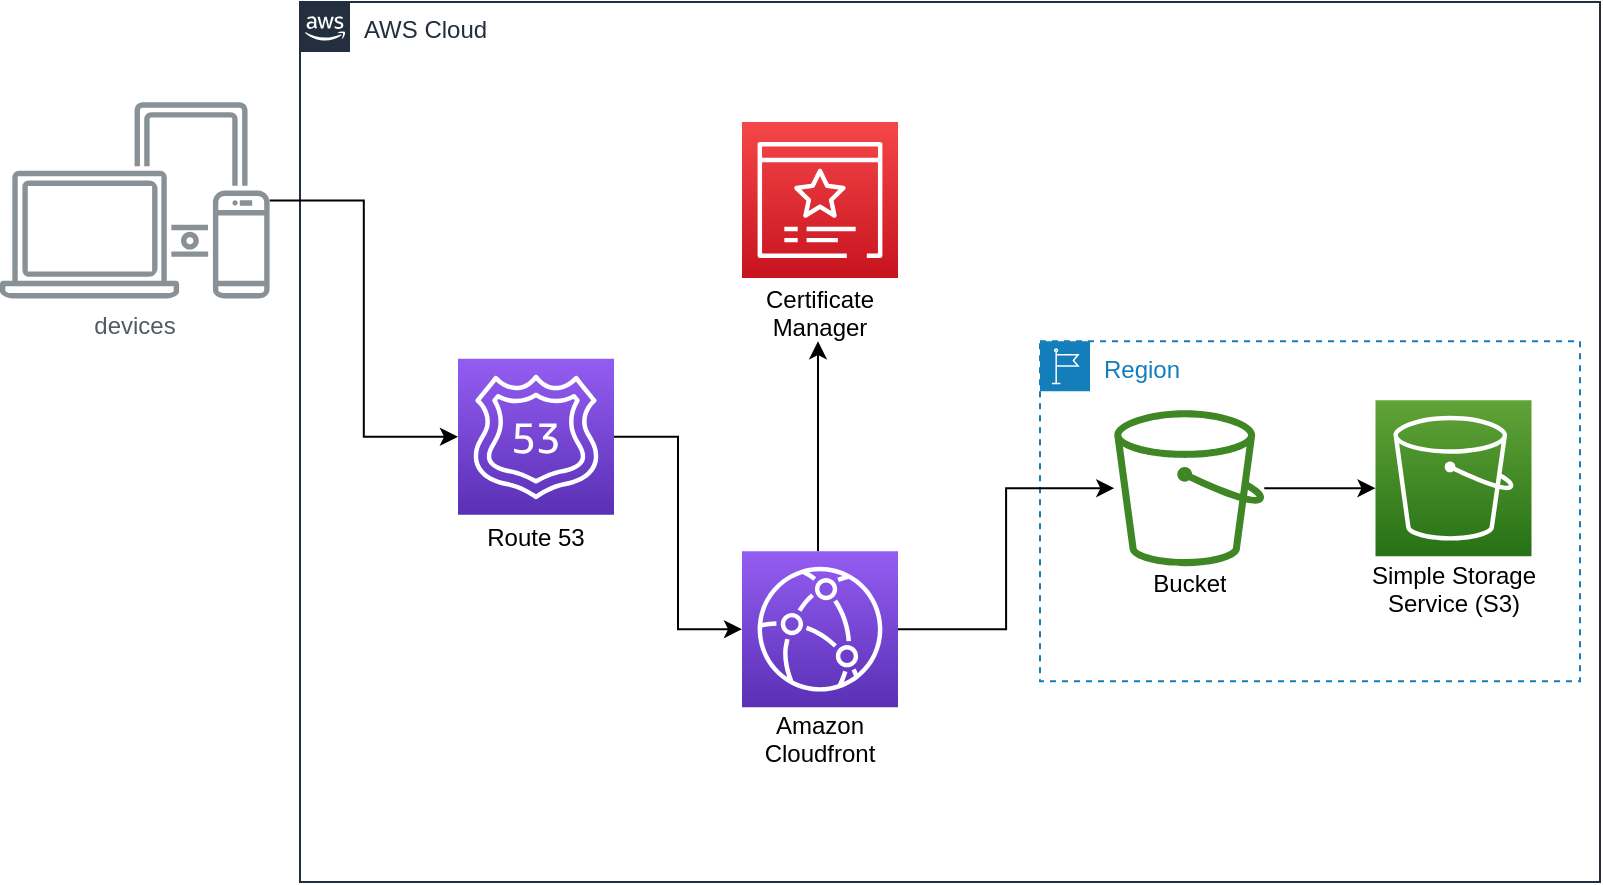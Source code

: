 <mxfile version="21.3.6" type="github">
  <diagram name="Página-1" id="F__T1KYYX4P7ADmhiMOF">
    <mxGraphModel dx="1046" dy="495" grid="1" gridSize="10" guides="1" tooltips="1" connect="1" arrows="1" fold="1" page="1" pageScale="1" pageWidth="827" pageHeight="1169" math="0" shadow="0">
      <root>
        <mxCell id="0" />
        <mxCell id="1" parent="0" />
        <mxCell id="25SvDvUmrNRj7gzEyqba-1" value="AWS Cloud" style="points=[[0,0],[0.25,0],[0.5,0],[0.75,0],[1,0],[1,0.25],[1,0.5],[1,0.75],[1,1],[0.75,1],[0.5,1],[0.25,1],[0,1],[0,0.75],[0,0.5],[0,0.25]];outlineConnect=0;gradientColor=none;html=1;whiteSpace=wrap;fontSize=12;fontStyle=0;container=1;pointerEvents=0;collapsible=0;recursiveResize=0;shape=mxgraph.aws4.group;grIcon=mxgraph.aws4.group_aws_cloud_alt;strokeColor=#232F3E;fillColor=none;verticalAlign=top;align=left;spacingLeft=30;fontColor=#232F3E;dashed=0;" parent="1" vertex="1">
          <mxGeometry x="170" y="80" width="650" height="440" as="geometry" />
        </mxCell>
        <mxCell id="25SvDvUmrNRj7gzEyqba-9" value="Region" style="points=[[0,0],[0.25,0],[0.5,0],[0.75,0],[1,0],[1,0.25],[1,0.5],[1,0.75],[1,1],[0.75,1],[0.5,1],[0.25,1],[0,1],[0,0.75],[0,0.5],[0,0.25]];outlineConnect=0;gradientColor=none;html=1;whiteSpace=wrap;fontSize=12;fontStyle=0;container=1;pointerEvents=0;collapsible=0;recursiveResize=0;shape=mxgraph.aws4.group;grIcon=mxgraph.aws4.group_region;strokeColor=#147EBA;fillColor=none;verticalAlign=top;align=left;spacingLeft=30;fontColor=#147EBA;dashed=1;" parent="25SvDvUmrNRj7gzEyqba-1" vertex="1">
          <mxGeometry x="370" y="169.6" width="270" height="170" as="geometry" />
        </mxCell>
        <mxCell id="OENqF1b2ZxtWXLR4_BLt-1" value="" style="sketch=0;points=[[0,0,0],[0.25,0,0],[0.5,0,0],[0.75,0,0],[1,0,0],[0,1,0],[0.25,1,0],[0.5,1,0],[0.75,1,0],[1,1,0],[0,0.25,0],[0,0.5,0],[0,0.75,0],[1,0.25,0],[1,0.5,0],[1,0.75,0]];outlineConnect=0;fontColor=#232F3E;gradientColor=#60A337;gradientDirection=north;fillColor=#277116;strokeColor=#ffffff;dashed=0;verticalLabelPosition=bottom;verticalAlign=top;align=center;html=1;fontSize=12;fontStyle=0;aspect=fixed;shape=mxgraph.aws4.resourceIcon;resIcon=mxgraph.aws4.s3;" vertex="1" parent="25SvDvUmrNRj7gzEyqba-9">
          <mxGeometry x="167.75" y="29.5" width="78" height="78" as="geometry" />
        </mxCell>
        <mxCell id="OENqF1b2ZxtWXLR4_BLt-2" value="Simple Storage Service (&lt;span style=&quot;background-color: initial;&quot;&gt;S3)&lt;/span&gt;" style="text;strokeColor=none;fillColor=none;align=center;verticalAlign=top;spacingLeft=4;spacingRight=4;overflow=hidden;rotatable=0;points=[[0,0.5],[1,0.5]];portConstraint=eastwest;whiteSpace=wrap;html=1;" vertex="1" parent="25SvDvUmrNRj7gzEyqba-9">
          <mxGeometry x="160" y="103.5" width="93.5" height="33" as="geometry" />
        </mxCell>
        <mxCell id="OENqF1b2ZxtWXLR4_BLt-33" style="edgeStyle=orthogonalEdgeStyle;rounded=0;orthogonalLoop=1;jettySize=auto;html=1;" edge="1" parent="25SvDvUmrNRj7gzEyqba-9" source="OENqF1b2ZxtWXLR4_BLt-25" target="OENqF1b2ZxtWXLR4_BLt-1">
          <mxGeometry relative="1" as="geometry">
            <Array as="points">
              <mxPoint x="160" y="74" />
              <mxPoint x="160" y="74" />
            </Array>
          </mxGeometry>
        </mxCell>
        <mxCell id="OENqF1b2ZxtWXLR4_BLt-25" value="" style="sketch=0;outlineConnect=0;fontColor=#232F3E;gradientColor=none;fillColor=#3F8624;strokeColor=none;dashed=0;verticalLabelPosition=bottom;verticalAlign=top;align=center;html=1;fontSize=12;fontStyle=0;aspect=fixed;pointerEvents=1;shape=mxgraph.aws4.bucket;" vertex="1" parent="25SvDvUmrNRj7gzEyqba-9">
          <mxGeometry x="37.13" y="34.5" width="75" height="78" as="geometry" />
        </mxCell>
        <mxCell id="OENqF1b2ZxtWXLR4_BLt-27" value="Bucket" style="text;strokeColor=none;fillColor=none;align=center;verticalAlign=top;spacingLeft=4;spacingRight=4;overflow=hidden;rotatable=0;points=[[0,0.5],[1,0.5]];portConstraint=eastwest;whiteSpace=wrap;html=1;" vertex="1" parent="25SvDvUmrNRj7gzEyqba-9">
          <mxGeometry x="50.88" y="107.5" width="47.5" height="29" as="geometry" />
        </mxCell>
        <mxCell id="OENqF1b2ZxtWXLR4_BLt-3" value="Certificate&lt;br&gt;Manager" style="text;strokeColor=none;fillColor=none;align=center;verticalAlign=top;spacingLeft=4;spacingRight=4;overflow=hidden;rotatable=0;points=[[0,0.5],[1,0.5]];portConstraint=eastwest;whiteSpace=wrap;html=1;" vertex="1" parent="25SvDvUmrNRj7gzEyqba-1">
          <mxGeometry x="210" y="134.6" width="100" height="35" as="geometry" />
        </mxCell>
        <mxCell id="OENqF1b2ZxtWXLR4_BLt-5" value="Amazon&lt;br&gt;&lt;div style=&quot;&quot;&gt;&lt;span style=&quot;background-color: initial;&quot;&gt;Cloudfront&lt;/span&gt;&lt;/div&gt;" style="text;strokeColor=none;fillColor=none;align=center;verticalAlign=top;spacingLeft=4;spacingRight=4;overflow=hidden;rotatable=0;points=[[0,0.5],[1,0.5]];portConstraint=eastwest;whiteSpace=wrap;html=1;" vertex="1" parent="25SvDvUmrNRj7gzEyqba-1">
          <mxGeometry x="210" y="348" width="100" height="40" as="geometry" />
        </mxCell>
        <mxCell id="OENqF1b2ZxtWXLR4_BLt-19" value="" style="edgeStyle=orthogonalEdgeStyle;rounded=0;orthogonalLoop=1;jettySize=auto;html=1;entryX=0;entryY=0.5;entryDx=0;entryDy=0;entryPerimeter=0;" edge="1" parent="25SvDvUmrNRj7gzEyqba-1" source="OENqF1b2ZxtWXLR4_BLt-10" target="OENqF1b2ZxtWXLR4_BLt-12">
          <mxGeometry relative="1" as="geometry" />
        </mxCell>
        <mxCell id="OENqF1b2ZxtWXLR4_BLt-10" value="" style="sketch=0;points=[[0,0,0],[0.25,0,0],[0.5,0,0],[0.75,0,0],[1,0,0],[0,1,0],[0.25,1,0],[0.5,1,0],[0.75,1,0],[1,1,0],[0,0.25,0],[0,0.5,0],[0,0.75,0],[1,0.25,0],[1,0.5,0],[1,0.75,0]];outlineConnect=0;fontColor=#232F3E;gradientColor=#945DF2;gradientDirection=north;fillColor=#5A30B5;strokeColor=#ffffff;dashed=0;verticalLabelPosition=bottom;verticalAlign=top;align=center;html=1;fontSize=12;fontStyle=0;aspect=fixed;shape=mxgraph.aws4.resourceIcon;resIcon=mxgraph.aws4.route_53;" vertex="1" parent="25SvDvUmrNRj7gzEyqba-1">
          <mxGeometry x="79" y="178.4" width="78" height="78" as="geometry" />
        </mxCell>
        <mxCell id="OENqF1b2ZxtWXLR4_BLt-7" value="Route 53" style="text;strokeColor=none;fillColor=none;align=center;verticalAlign=top;spacingLeft=4;spacingRight=4;overflow=hidden;rotatable=0;points=[[0,0.5],[1,0.5]];portConstraint=eastwest;whiteSpace=wrap;html=1;" vertex="1" parent="25SvDvUmrNRj7gzEyqba-1">
          <mxGeometry x="68" y="254" width="100" height="26" as="geometry" />
        </mxCell>
        <mxCell id="OENqF1b2ZxtWXLR4_BLt-24" value="" style="edgeStyle=orthogonalEdgeStyle;rounded=0;orthogonalLoop=1;jettySize=auto;html=1;" edge="1" parent="25SvDvUmrNRj7gzEyqba-1" source="OENqF1b2ZxtWXLR4_BLt-12" target="OENqF1b2ZxtWXLR4_BLt-3">
          <mxGeometry relative="1" as="geometry">
            <Array as="points">
              <mxPoint x="259" y="254.6" />
              <mxPoint x="259" y="254.6" />
            </Array>
          </mxGeometry>
        </mxCell>
        <mxCell id="OENqF1b2ZxtWXLR4_BLt-30" style="edgeStyle=orthogonalEdgeStyle;rounded=0;orthogonalLoop=1;jettySize=auto;html=1;" edge="1" parent="25SvDvUmrNRj7gzEyqba-1" source="OENqF1b2ZxtWXLR4_BLt-12" target="OENqF1b2ZxtWXLR4_BLt-25">
          <mxGeometry relative="1" as="geometry" />
        </mxCell>
        <mxCell id="OENqF1b2ZxtWXLR4_BLt-12" value="" style="sketch=0;points=[[0,0,0],[0.25,0,0],[0.5,0,0],[0.75,0,0],[1,0,0],[0,1,0],[0.25,1,0],[0.5,1,0],[0.75,1,0],[1,1,0],[0,0.25,0],[0,0.5,0],[0,0.75,0],[1,0.25,0],[1,0.5,0],[1,0.75,0]];outlineConnect=0;fontColor=#232F3E;gradientColor=#945DF2;gradientDirection=north;fillColor=#5A30B5;strokeColor=#ffffff;dashed=0;verticalLabelPosition=bottom;verticalAlign=top;align=center;html=1;fontSize=12;fontStyle=0;aspect=fixed;shape=mxgraph.aws4.resourceIcon;resIcon=mxgraph.aws4.cloudfront;" vertex="1" parent="25SvDvUmrNRj7gzEyqba-1">
          <mxGeometry x="221" y="274.6" width="78" height="78" as="geometry" />
        </mxCell>
        <mxCell id="OENqF1b2ZxtWXLR4_BLt-14" value="" style="sketch=0;points=[[0,0,0],[0.25,0,0],[0.5,0,0],[0.75,0,0],[1,0,0],[0,1,0],[0.25,1,0],[0.5,1,0],[0.75,1,0],[1,1,0],[0,0.25,0],[0,0.5,0],[0,0.75,0],[1,0.25,0],[1,0.5,0],[1,0.75,0]];outlineConnect=0;fontColor=#232F3E;gradientColor=#F54749;gradientDirection=north;fillColor=#C7131F;strokeColor=#ffffff;dashed=0;verticalLabelPosition=bottom;verticalAlign=top;align=center;html=1;fontSize=12;fontStyle=0;aspect=fixed;shape=mxgraph.aws4.resourceIcon;resIcon=mxgraph.aws4.certificate_manager_3;" vertex="1" parent="25SvDvUmrNRj7gzEyqba-1">
          <mxGeometry x="221" y="60.0" width="78" height="78" as="geometry" />
        </mxCell>
        <mxCell id="OENqF1b2ZxtWXLR4_BLt-11" style="edgeStyle=orthogonalEdgeStyle;rounded=0;orthogonalLoop=1;jettySize=auto;html=1;entryX=0;entryY=0.5;entryDx=0;entryDy=0;entryPerimeter=0;" edge="1" parent="1" source="25SvDvUmrNRj7gzEyqba-3" target="OENqF1b2ZxtWXLR4_BLt-10">
          <mxGeometry relative="1" as="geometry" />
        </mxCell>
        <mxCell id="25SvDvUmrNRj7gzEyqba-3" value="devices" style="sketch=0;outlineConnect=0;gradientColor=none;fontColor=#545B64;strokeColor=none;fillColor=#879196;dashed=0;verticalLabelPosition=bottom;verticalAlign=top;align=center;html=1;fontSize=12;fontStyle=0;aspect=fixed;shape=mxgraph.aws4.illustration_devices;pointerEvents=1" parent="1" vertex="1">
          <mxGeometry x="20" y="130" width="134.79" height="98.4" as="geometry" />
        </mxCell>
      </root>
    </mxGraphModel>
  </diagram>
</mxfile>
